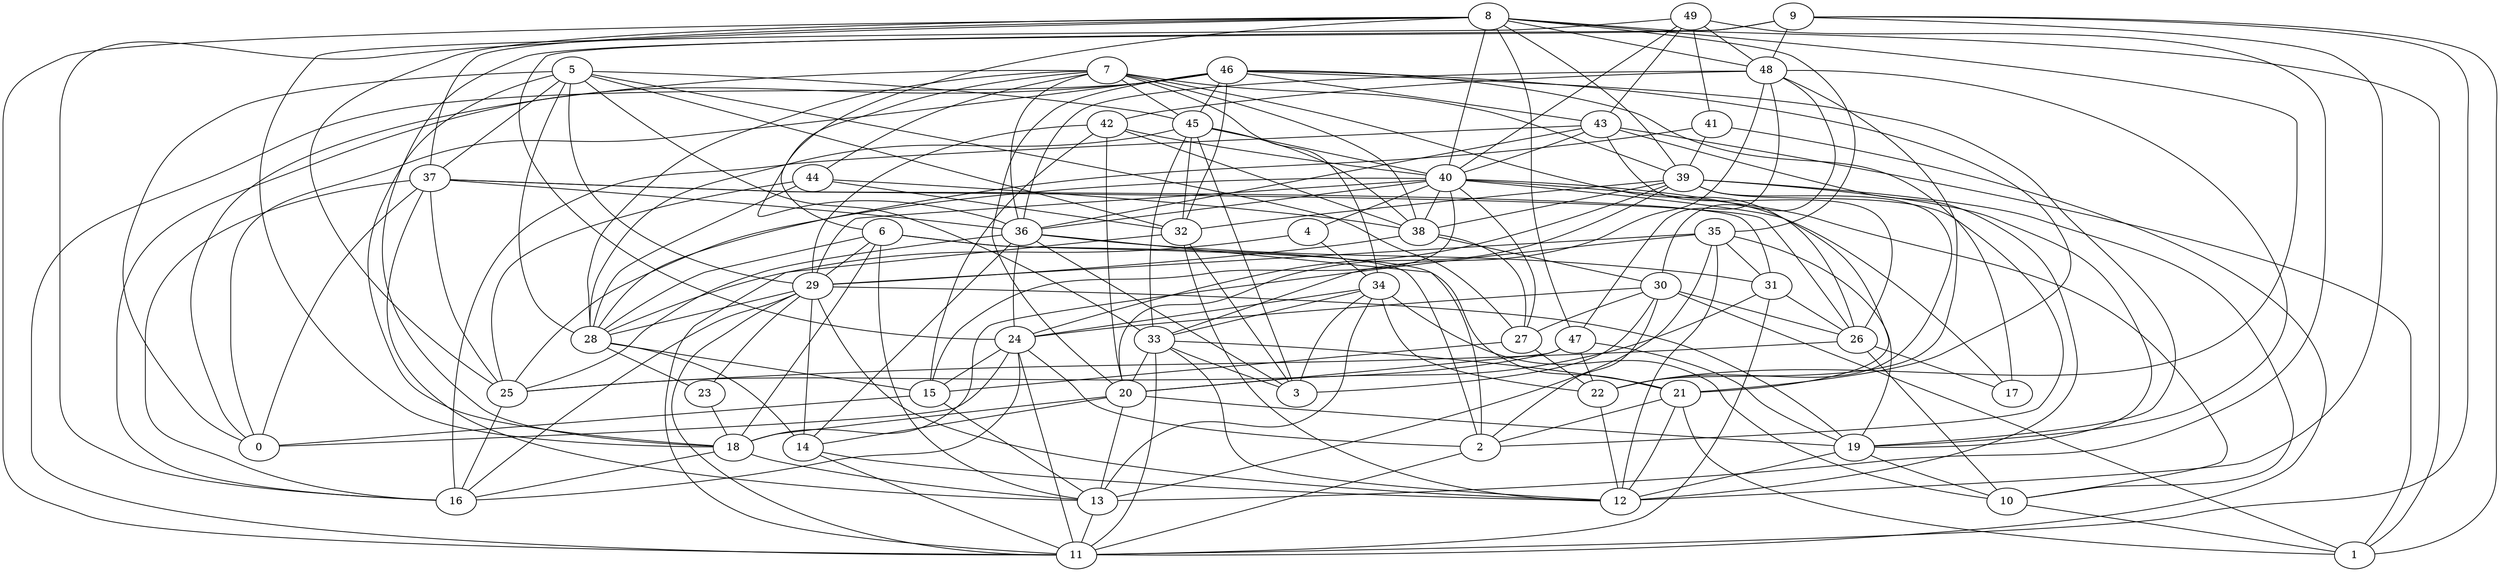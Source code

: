 digraph GG_graph {

subgraph G_graph {
edge [color = black]
"9" -> "1" [dir = none]
"9" -> "12" [dir = none]
"9" -> "24" [dir = none]
"9" -> "48" [dir = none]
"13" -> "11" [dir = none]
"27" -> "15" [dir = none]
"35" -> "31" [dir = none]
"35" -> "29" [dir = none]
"35" -> "18" [dir = none]
"5" -> "27" [dir = none]
"5" -> "37" [dir = none]
"5" -> "45" [dir = none]
"5" -> "29" [dir = none]
"5" -> "0" [dir = none]
"5" -> "33" [dir = none]
"5" -> "18" [dir = none]
"8" -> "48" [dir = none]
"8" -> "1" [dir = none]
"8" -> "40" [dir = none]
"8" -> "35" [dir = none]
"8" -> "11" [dir = none]
"8" -> "37" [dir = none]
"8" -> "22" [dir = none]
"8" -> "36" [dir = none]
"8" -> "16" [dir = none]
"48" -> "33" [dir = none]
"48" -> "47" [dir = none]
"48" -> "22" [dir = none]
"48" -> "30" [dir = none]
"48" -> "36" [dir = none]
"24" -> "0" [dir = none]
"24" -> "15" [dir = none]
"24" -> "16" [dir = none]
"24" -> "2" [dir = none]
"25" -> "16" [dir = none]
"2" -> "11" [dir = none]
"18" -> "16" [dir = none]
"21" -> "2" [dir = none]
"21" -> "12" [dir = none]
"21" -> "1" [dir = none]
"23" -> "18" [dir = none]
"38" -> "29" [dir = none]
"15" -> "0" [dir = none]
"49" -> "41" [dir = none]
"49" -> "48" [dir = none]
"49" -> "40" [dir = none]
"42" -> "38" [dir = none]
"42" -> "29" [dir = none]
"42" -> "40" [dir = none]
"42" -> "20" [dir = none]
"20" -> "19" [dir = none]
"20" -> "18" [dir = none]
"20" -> "14" [dir = none]
"46" -> "20" [dir = none]
"46" -> "17" [dir = none]
"46" -> "43" [dir = none]
"46" -> "11" [dir = none]
"46" -> "32" [dir = none]
"46" -> "0" [dir = none]
"46" -> "16" [dir = none]
"40" -> "21" [dir = none]
"40" -> "17" [dir = none]
"40" -> "15" [dir = none]
"40" -> "10" [dir = none]
"40" -> "29" [dir = none]
"40" -> "4" [dir = none]
"40" -> "36" [dir = none]
"40" -> "38" [dir = none]
"10" -> "1" [dir = none]
"7" -> "34" [dir = none]
"7" -> "28" [dir = none]
"7" -> "0" [dir = none]
"7" -> "38" [dir = none]
"7" -> "26" [dir = none]
"7" -> "6" [dir = none]
"7" -> "44" [dir = none]
"41" -> "28" [dir = none]
"41" -> "11" [dir = none]
"41" -> "39" [dir = none]
"28" -> "23" [dir = none]
"28" -> "15" [dir = none]
"28" -> "14" [dir = none]
"31" -> "26" [dir = none]
"31" -> "11" [dir = none]
"43" -> "1" [dir = none]
"43" -> "40" [dir = none]
"43" -> "26" [dir = none]
"36" -> "3" [dir = none]
"36" -> "24" [dir = none]
"36" -> "31" [dir = none]
"36" -> "2" [dir = none]
"36" -> "14" [dir = none]
"32" -> "11" [dir = none]
"32" -> "3" [dir = none]
"26" -> "25" [dir = none]
"26" -> "17" [dir = none]
"26" -> "10" [dir = none]
"37" -> "0" [dir = none]
"37" -> "16" [dir = none]
"37" -> "13" [dir = none]
"37" -> "36" [dir = none]
"37" -> "31" [dir = none]
"33" -> "12" [dir = none]
"33" -> "3" [dir = none]
"33" -> "20" [dir = none]
"47" -> "20" [dir = none]
"47" -> "19" [dir = none]
"47" -> "25" [dir = none]
"39" -> "10" [dir = none]
"39" -> "20" [dir = none]
"39" -> "32" [dir = none]
"39" -> "19" [dir = none]
"39" -> "24" [dir = none]
"39" -> "38" [dir = none]
"14" -> "11" [dir = none]
"34" -> "10" [dir = none]
"34" -> "3" [dir = none]
"34" -> "33" [dir = none]
"34" -> "22" [dir = none]
"22" -> "12" [dir = none]
"29" -> "28" [dir = none]
"29" -> "16" [dir = none]
"29" -> "23" [dir = none]
"29" -> "14" [dir = none]
"29" -> "11" [dir = none]
"29" -> "19" [dir = none]
"19" -> "10" [dir = none]
"19" -> "12" [dir = none]
"45" -> "32" [dir = none]
"45" -> "3" [dir = none]
"45" -> "28" [dir = none]
"30" -> "3" [dir = none]
"30" -> "1" [dir = none]
"30" -> "27" [dir = none]
"30" -> "2" [dir = none]
"30" -> "26" [dir = none]
"30" -> "24" [dir = none]
"6" -> "29" [dir = none]
"6" -> "13" [dir = none]
"6" -> "18" [dir = none]
"6" -> "2" [dir = none]
"6" -> "28" [dir = none]
"4" -> "34" [dir = none]
"4" -> "28" [dir = none]
"44" -> "32" [dir = none]
"44" -> "25" [dir = none]
"44" -> "28" [dir = none]
"39" -> "2" [dir = none]
"43" -> "36" [dir = none]
"35" -> "12" [dir = none]
"49" -> "13" [dir = none]
"15" -> "13" [dir = none]
"37" -> "26" [dir = none]
"20" -> "13" [dir = none]
"35" -> "13" [dir = none]
"38" -> "30" [dir = none]
"7" -> "39" [dir = none]
"45" -> "33" [dir = none]
"48" -> "42" [dir = none]
"8" -> "25" [dir = none]
"31" -> "20" [dir = none]
"9" -> "18" [dir = none]
"33" -> "21" [dir = none]
"40" -> "27" [dir = none]
"32" -> "12" [dir = none]
"40" -> "25" [dir = none]
"42" -> "15" [dir = none]
"39" -> "22" [dir = none]
"45" -> "40" [dir = none]
"9" -> "11" [dir = none]
"8" -> "39" [dir = none]
"48" -> "19" [dir = none]
"36" -> "25" [dir = none]
"45" -> "38" [dir = none]
"43" -> "12" [dir = none]
"8" -> "47" [dir = none]
"38" -> "27" [dir = none]
"29" -> "12" [dir = none]
"49" -> "18" [dir = none]
"6" -> "21" [dir = none]
"27" -> "22" [dir = none]
"5" -> "28" [dir = none]
"33" -> "11" [dir = none]
"46" -> "19" [dir = none]
"24" -> "11" [dir = none]
"49" -> "43" [dir = none]
"18" -> "13" [dir = none]
"46" -> "21" [dir = none]
"43" -> "16" [dir = none]
"47" -> "22" [dir = none]
"37" -> "25" [dir = none]
"34" -> "13" [dir = none]
"5" -> "32" [dir = none]
"34" -> "24" [dir = none]
"14" -> "12" [dir = none]
"46" -> "45" [dir = none]
"7" -> "45" [dir = none]
"44" -> "38" [dir = none]
"7" -> "36" [dir = none]
"35" -> "19" [dir = none]
}

}
